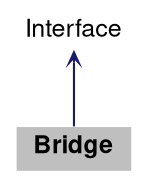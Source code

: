 digraph "Bridge"
{
 // LATEX_PDF_SIZE
  bgcolor="transparent";
  edge [fontname="Helvetica,Arial,sans-serif",fontsize=15,labelfontsize=15 arrowhead=open arrowtail=open arrowsize=0.5];
  node [fontname="Helvetica,Arial,sans-serif",fontsize=15,fontsize=12 shape=plaintext];
  Node1 [label=<<b>Bridge</b>>,height=0.2,width=0.4,color="black", fillcolor="grey75", style="filled", fontcolor="black",tooltip="is a wrapper using different from Standalone interface. AKA Adapter"];
  Node2 -> Node1 [dir="back",color="midnightblue",style="solid"];
  Node2 [label="Interface",height=0.2,width=0.4,color="black",URL="$structInterface.html",tooltip="is a common pure virtual interface"];
}
